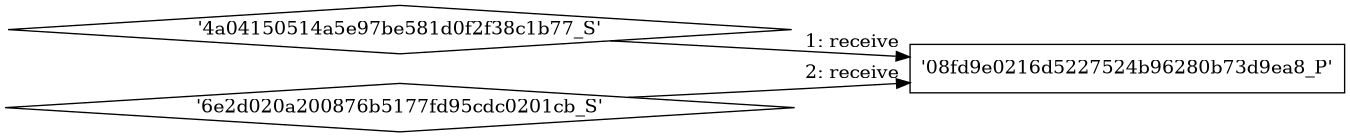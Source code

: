 digraph "D:\Learning\Paper\apt\基于CTI的攻击预警\Dataset\攻击图\ASGfromALLCTI\Vulnerability Spotlight VMWare VNC Vulnerabilities.dot" {
rankdir="LR"
size="9"
fixedsize="false"
splines="true"
nodesep=0.3
ranksep=0
fontsize=10
overlap="scalexy"
engine= "neato"
	"'08fd9e0216d5227524b96280b73d9ea8_P'" [node_type=Process shape=box]
	"'4a04150514a5e97be581d0f2f38c1b77_S'" [node_type=Socket shape=diamond]
	"'4a04150514a5e97be581d0f2f38c1b77_S'" -> "'08fd9e0216d5227524b96280b73d9ea8_P'" [label="1: receive"]
	"'08fd9e0216d5227524b96280b73d9ea8_P'" [node_type=Process shape=box]
	"'6e2d020a200876b5177fd95cdc0201cb_S'" [node_type=Socket shape=diamond]
	"'6e2d020a200876b5177fd95cdc0201cb_S'" -> "'08fd9e0216d5227524b96280b73d9ea8_P'" [label="2: receive"]
}
